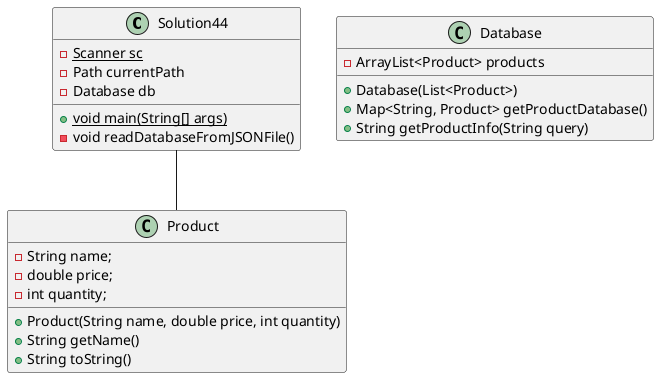 @startuml
'https://plantuml.com/class-diagram

class Solution44
{
    -{static} Scanner sc
    -Path currentPath
    -Database db

    +{static} void main(String[] args)
    -void readDatabaseFromJSONFile()
}

class Database
{
    -ArrayList<Product> products

    +Database(List<Product>)
    +Map<String, Product> getProductDatabase()
    +String getProductInfo(String query)
}

class Product
{
    -String name;
    -double price;
    -int quantity;

    +Product(String name, double price, int quantity)
    +String getName()
    +String toString()
}

Solution44 -- Product

@enduml